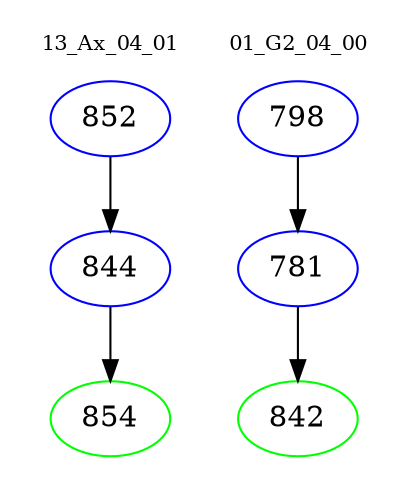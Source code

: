 digraph{
subgraph cluster_0 {
color = white
label = "13_Ax_04_01";
fontsize=10;
T0_852 [label="852", color="blue"]
T0_852 -> T0_844 [color="black"]
T0_844 [label="844", color="blue"]
T0_844 -> T0_854 [color="black"]
T0_854 [label="854", color="green"]
}
subgraph cluster_1 {
color = white
label = "01_G2_04_00";
fontsize=10;
T1_798 [label="798", color="blue"]
T1_798 -> T1_781 [color="black"]
T1_781 [label="781", color="blue"]
T1_781 -> T1_842 [color="black"]
T1_842 [label="842", color="green"]
}
}
